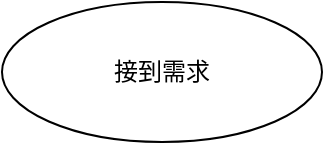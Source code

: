 <mxfile version="13.1.2" type="github" pages="4">
  <diagram id="fImMr4h9AHXbxO4TRYI7" name="需求类汇总">
    <mxGraphModel dx="946" dy="576" grid="1" gridSize="10" guides="1" tooltips="1" connect="1" arrows="1" fold="1" page="1" pageScale="1" pageWidth="827" pageHeight="1169" math="0" shadow="0">
      <root>
        <mxCell id="gIS-HhMIEIa3TDsLZ-hI-0" />
        <mxCell id="gIS-HhMIEIa3TDsLZ-hI-1" parent="gIS-HhMIEIa3TDsLZ-hI-0" />
        <mxCell id="6w2yPVnFLuxknEyF1GKq-0" value="接到需求" style="ellipse;whiteSpace=wrap;html=1;" vertex="1" parent="gIS-HhMIEIa3TDsLZ-hI-1">
          <mxGeometry x="160" y="40" width="160" height="70" as="geometry" />
        </mxCell>
      </root>
    </mxGraphModel>
  </diagram>
  <diagram id="lMOEVmP46kw-Q3MR-4EZ" name="任务指派类-1">
    <mxGraphModel dx="1113" dy="678" grid="1" gridSize="10" guides="1" tooltips="1" connect="1" arrows="1" fold="1" page="1" pageScale="1" pageWidth="827" pageHeight="1169" math="0" shadow="0">
      <root>
        <mxCell id="-ip9UiHMlv0S3Lb2J4Iv-0" />
        <mxCell id="-ip9UiHMlv0S3Lb2J4Iv-1" parent="-ip9UiHMlv0S3Lb2J4Iv-0" />
        <mxCell id="s7qtyyHcGY-HUeJVx3zO-15" style="edgeStyle=orthogonalEdgeStyle;rounded=0;orthogonalLoop=1;jettySize=auto;html=1;entryX=0.5;entryY=0;entryDx=0;entryDy=0;" parent="-ip9UiHMlv0S3Lb2J4Iv-1" source="s7qtyyHcGY-HUeJVx3zO-0" target="s7qtyyHcGY-HUeJVx3zO-2" edge="1">
          <mxGeometry relative="1" as="geometry" />
        </mxCell>
        <mxCell id="s7qtyyHcGY-HUeJVx3zO-0" value="接到指派任务" style="ellipse;whiteSpace=wrap;html=1;" parent="-ip9UiHMlv0S3Lb2J4Iv-1" vertex="1">
          <mxGeometry x="369" y="130" width="120" height="60" as="geometry" />
        </mxCell>
        <mxCell id="s7qtyyHcGY-HUeJVx3zO-16" style="edgeStyle=orthogonalEdgeStyle;rounded=0;orthogonalLoop=1;jettySize=auto;html=1;exitX=1;exitY=0.5;exitDx=0;exitDy=0;" parent="-ip9UiHMlv0S3Lb2J4Iv-1" source="s7qtyyHcGY-HUeJVx3zO-2" target="s7qtyyHcGY-HUeJVx3zO-5" edge="1">
          <mxGeometry relative="1" as="geometry" />
        </mxCell>
        <mxCell id="s7qtyyHcGY-HUeJVx3zO-18" value="Yes" style="edgeLabel;html=1;align=center;verticalAlign=middle;resizable=0;points=[];" parent="s7qtyyHcGY-HUeJVx3zO-16" vertex="1" connectable="0">
          <mxGeometry x="-0.328" y="-3" relative="1" as="geometry">
            <mxPoint as="offset" />
          </mxGeometry>
        </mxCell>
        <mxCell id="s7qtyyHcGY-HUeJVx3zO-17" style="edgeStyle=orthogonalEdgeStyle;rounded=0;orthogonalLoop=1;jettySize=auto;html=1;" parent="-ip9UiHMlv0S3Lb2J4Iv-1" source="s7qtyyHcGY-HUeJVx3zO-2" target="s7qtyyHcGY-HUeJVx3zO-7" edge="1">
          <mxGeometry relative="1" as="geometry" />
        </mxCell>
        <mxCell id="s7qtyyHcGY-HUeJVx3zO-19" value="No" style="edgeLabel;html=1;align=center;verticalAlign=middle;resizable=0;points=[];" parent="s7qtyyHcGY-HUeJVx3zO-17" vertex="1" connectable="0">
          <mxGeometry y="1" relative="1" as="geometry">
            <mxPoint as="offset" />
          </mxGeometry>
        </mxCell>
        <mxCell id="s7qtyyHcGY-HUeJVx3zO-2" value="是否紧急" style="rhombus;whiteSpace=wrap;html=1;" parent="-ip9UiHMlv0S3Lb2J4Iv-1" vertex="1">
          <mxGeometry x="369" y="220" width="120" height="70" as="geometry" />
        </mxCell>
        <mxCell id="s7qtyyHcGY-HUeJVx3zO-21" style="edgeStyle=orthogonalEdgeStyle;rounded=0;orthogonalLoop=1;jettySize=auto;html=1;entryX=0.5;entryY=0;entryDx=0;entryDy=0;" parent="-ip9UiHMlv0S3Lb2J4Iv-1" source="s7qtyyHcGY-HUeJVx3zO-5" target="s7qtyyHcGY-HUeJVx3zO-14" edge="1">
          <mxGeometry relative="1" as="geometry" />
        </mxCell>
        <mxCell id="s7qtyyHcGY-HUeJVx3zO-5" value="优先处理" style="rounded=1;whiteSpace=wrap;html=1;" parent="-ip9UiHMlv0S3Lb2J4Iv-1" vertex="1">
          <mxGeometry x="500" y="455" width="126" height="45" as="geometry" />
        </mxCell>
        <mxCell id="s7qtyyHcGY-HUeJVx3zO-20" value="Yes" style="edgeStyle=orthogonalEdgeStyle;rounded=0;orthogonalLoop=1;jettySize=auto;html=1;entryX=0.5;entryY=0;entryDx=0;entryDy=0;exitX=0;exitY=0.5;exitDx=0;exitDy=0;" parent="-ip9UiHMlv0S3Lb2J4Iv-1" source="s7qtyyHcGY-HUeJVx3zO-7" target="s7qtyyHcGY-HUeJVx3zO-8" edge="1">
          <mxGeometry relative="1" as="geometry" />
        </mxCell>
        <mxCell id="s7qtyyHcGY-HUeJVx3zO-24" style="edgeStyle=orthogonalEdgeStyle;rounded=0;orthogonalLoop=1;jettySize=auto;html=1;entryX=0.5;entryY=0;entryDx=0;entryDy=0;" parent="-ip9UiHMlv0S3Lb2J4Iv-1" source="s7qtyyHcGY-HUeJVx3zO-7" target="s7qtyyHcGY-HUeJVx3zO-5" edge="1">
          <mxGeometry relative="1" as="geometry" />
        </mxCell>
        <mxCell id="s7qtyyHcGY-HUeJVx3zO-25" value="No" style="edgeLabel;html=1;align=center;verticalAlign=middle;resizable=0;points=[];" parent="s7qtyyHcGY-HUeJVx3zO-24" vertex="1" connectable="0">
          <mxGeometry x="-0.736" y="-1" relative="1" as="geometry">
            <mxPoint as="offset" />
          </mxGeometry>
        </mxCell>
        <mxCell id="s7qtyyHcGY-HUeJVx3zO-7" value="&lt;span&gt;目前手中工作排期是否有比较紧急任务&lt;/span&gt;" style="rhombus;whiteSpace=wrap;html=1;" parent="-ip9UiHMlv0S3Lb2J4Iv-1" vertex="1">
          <mxGeometry x="369" y="330" width="120" height="80" as="geometry" />
        </mxCell>
        <mxCell id="s7qtyyHcGY-HUeJVx3zO-10" style="edgeStyle=orthogonalEdgeStyle;rounded=0;orthogonalLoop=1;jettySize=auto;html=1;entryX=0;entryY=0.333;entryDx=0;entryDy=0;entryPerimeter=0;" parent="-ip9UiHMlv0S3Lb2J4Iv-1" source="s7qtyyHcGY-HUeJVx3zO-8" target="s7qtyyHcGY-HUeJVx3zO-9" edge="1">
          <mxGeometry relative="1" as="geometry">
            <Array as="points">
              <mxPoint x="220" y="475" />
              <mxPoint x="220" y="30" />
            </Array>
          </mxGeometry>
        </mxCell>
        <mxCell id="s7qtyyHcGY-HUeJVx3zO-13" value="同步信息" style="edgeLabel;html=1;align=center;verticalAlign=middle;resizable=0;points=[];" parent="s7qtyyHcGY-HUeJVx3zO-10" vertex="1" connectable="0">
          <mxGeometry x="-0.266" y="2" relative="1" as="geometry">
            <mxPoint as="offset" />
          </mxGeometry>
        </mxCell>
        <mxCell id="s7qtyyHcGY-HUeJVx3zO-8" value="增加TODO记录&lt;br&gt;（预计解决日期）" style="rounded=1;whiteSpace=wrap;html=1;" parent="-ip9UiHMlv0S3Lb2J4Iv-1" vertex="1">
          <mxGeometry x="270" y="450" width="130" height="50" as="geometry" />
        </mxCell>
        <mxCell id="s7qtyyHcGY-HUeJVx3zO-11" style="edgeStyle=orthogonalEdgeStyle;rounded=0;orthogonalLoop=1;jettySize=auto;html=1;" parent="-ip9UiHMlv0S3Lb2J4Iv-1" source="s7qtyyHcGY-HUeJVx3zO-9" target="s7qtyyHcGY-HUeJVx3zO-0" edge="1">
          <mxGeometry relative="1" as="geometry" />
        </mxCell>
        <mxCell id="s7qtyyHcGY-HUeJVx3zO-12" value="指派任务" style="edgeLabel;html=1;align=center;verticalAlign=middle;resizable=0;points=[];" parent="s7qtyyHcGY-HUeJVx3zO-11" vertex="1" connectable="0">
          <mxGeometry x="0.267" y="-1" relative="1" as="geometry">
            <mxPoint as="offset" />
          </mxGeometry>
        </mxCell>
        <mxCell id="sLgY3D2FooqklQrYIwB6-0" value="Text" style="edgeLabel;html=1;align=center;verticalAlign=middle;resizable=0;points=[];" vertex="1" connectable="0" parent="s7qtyyHcGY-HUeJVx3zO-11">
          <mxGeometry x="-0.835" y="-4" relative="1" as="geometry">
            <mxPoint as="offset" />
          </mxGeometry>
        </mxCell>
        <mxCell id="s7qtyyHcGY-HUeJVx3zO-9" value="指派人" style="shape=umlActor;verticalLabelPosition=bottom;labelBackgroundColor=#ffffff;verticalAlign=top;html=1;outlineConnect=0;" parent="-ip9UiHMlv0S3Lb2J4Iv-1" vertex="1">
          <mxGeometry x="414" y="10" width="30" height="60" as="geometry" />
        </mxCell>
        <mxCell id="s7qtyyHcGY-HUeJVx3zO-22" style="edgeStyle=orthogonalEdgeStyle;rounded=0;orthogonalLoop=1;jettySize=auto;html=1;entryX=0.5;entryY=1;entryDx=0;entryDy=0;" parent="-ip9UiHMlv0S3Lb2J4Iv-1" source="s7qtyyHcGY-HUeJVx3zO-14" target="s7qtyyHcGY-HUeJVx3zO-8" edge="1">
          <mxGeometry relative="1" as="geometry" />
        </mxCell>
        <mxCell id="s7qtyyHcGY-HUeJVx3zO-23" value="No" style="edgeLabel;html=1;align=center;verticalAlign=middle;resizable=0;points=[];" parent="s7qtyyHcGY-HUeJVx3zO-22" vertex="1" connectable="0">
          <mxGeometry x="-0.521" y="3" relative="1" as="geometry">
            <mxPoint x="1" as="offset" />
          </mxGeometry>
        </mxCell>
        <mxCell id="s7qtyyHcGY-HUeJVx3zO-30" style="edgeStyle=orthogonalEdgeStyle;rounded=0;orthogonalLoop=1;jettySize=auto;html=1;entryX=0.5;entryY=0;entryDx=0;entryDy=0;" parent="-ip9UiHMlv0S3Lb2J4Iv-1" source="s7qtyyHcGY-HUeJVx3zO-14" target="s7qtyyHcGY-HUeJVx3zO-27" edge="1">
          <mxGeometry relative="1" as="geometry" />
        </mxCell>
        <mxCell id="s7qtyyHcGY-HUeJVx3zO-31" value="Yes" style="edgeLabel;html=1;align=center;verticalAlign=middle;resizable=0;points=[];" parent="s7qtyyHcGY-HUeJVx3zO-30" vertex="1" connectable="0">
          <mxGeometry x="-0.397" y="-1" relative="1" as="geometry">
            <mxPoint as="offset" />
          </mxGeometry>
        </mxCell>
        <mxCell id="s7qtyyHcGY-HUeJVx3zO-14" value="是否能快速处理" style="rhombus;whiteSpace=wrap;html=1;" parent="-ip9UiHMlv0S3Lb2J4Iv-1" vertex="1">
          <mxGeometry x="507.5" y="542" width="111" height="85" as="geometry" />
        </mxCell>
        <mxCell id="s7qtyyHcGY-HUeJVx3zO-28" style="edgeStyle=orthogonalEdgeStyle;rounded=0;orthogonalLoop=1;jettySize=auto;html=1;exitX=1;exitY=0.5;exitDx=0;exitDy=0;" parent="-ip9UiHMlv0S3Lb2J4Iv-1" source="s7qtyyHcGY-HUeJVx3zO-27" target="s7qtyyHcGY-HUeJVx3zO-9" edge="1">
          <mxGeometry relative="1" as="geometry">
            <mxPoint x="700" y="280" as="targetPoint" />
            <Array as="points">
              <mxPoint x="710" y="710" />
              <mxPoint x="710" y="40" />
            </Array>
          </mxGeometry>
        </mxCell>
        <mxCell id="s7qtyyHcGY-HUeJVx3zO-29" value="处理完成" style="edgeLabel;html=1;align=center;verticalAlign=middle;resizable=0;points=[];" parent="s7qtyyHcGY-HUeJVx3zO-28" vertex="1" connectable="0">
          <mxGeometry x="-0.277" y="1" relative="1" as="geometry">
            <mxPoint as="offset" />
          </mxGeometry>
        </mxCell>
        <mxCell id="s7qtyyHcGY-HUeJVx3zO-35" style="edgeStyle=orthogonalEdgeStyle;rounded=0;orthogonalLoop=1;jettySize=auto;html=1;" parent="-ip9UiHMlv0S3Lb2J4Iv-1" source="s7qtyyHcGY-HUeJVx3zO-27" target="s7qtyyHcGY-HUeJVx3zO-32" edge="1">
          <mxGeometry relative="1" as="geometry" />
        </mxCell>
        <mxCell id="s7qtyyHcGY-HUeJVx3zO-27" value="处理任务" style="rounded=1;whiteSpace=wrap;html=1;" parent="-ip9UiHMlv0S3Lb2J4Iv-1" vertex="1">
          <mxGeometry x="493" y="690" width="140" height="40" as="geometry" />
        </mxCell>
        <mxCell id="s7qtyyHcGY-HUeJVx3zO-36" style="edgeStyle=orthogonalEdgeStyle;rounded=0;orthogonalLoop=1;jettySize=auto;html=1;" parent="-ip9UiHMlv0S3Lb2J4Iv-1" source="s7qtyyHcGY-HUeJVx3zO-32" edge="1">
          <mxGeometry relative="1" as="geometry">
            <mxPoint x="410" y="29" as="targetPoint" />
            <Array as="points">
              <mxPoint x="150" y="820" />
              <mxPoint x="150" y="29" />
            </Array>
          </mxGeometry>
        </mxCell>
        <mxCell id="s7qtyyHcGY-HUeJVx3zO-37" value="同步困难/寻求支持" style="edgeLabel;html=1;align=center;verticalAlign=middle;resizable=0;points=[];" parent="s7qtyyHcGY-HUeJVx3zO-36" vertex="1" connectable="0">
          <mxGeometry x="-0.7" y="3" relative="1" as="geometry">
            <mxPoint x="1" as="offset" />
          </mxGeometry>
        </mxCell>
        <mxCell id="s7qtyyHcGY-HUeJVx3zO-32" value="&lt;span&gt;处理任务过程中遇到困难（阻塞）&lt;/span&gt;" style="rounded=1;whiteSpace=wrap;html=1;" parent="-ip9UiHMlv0S3Lb2J4Iv-1" vertex="1">
          <mxGeometry x="494.5" y="790" width="137" height="60" as="geometry" />
        </mxCell>
      </root>
    </mxGraphModel>
  </diagram>
  <diagram id="IR5nnEEt4pup9db6mSAV" name="问题类-2">
    <mxGraphModel dx="946" dy="576" grid="1" gridSize="10" guides="1" tooltips="1" connect="1" arrows="1" fold="1" page="1" pageScale="1" pageWidth="827" pageHeight="1169" math="0" shadow="0">
      <root>
        <mxCell id="GfNe0graUKKFYDKORFNM-0" />
        <mxCell id="GfNe0graUKKFYDKORFNM-1" parent="GfNe0graUKKFYDKORFNM-0" />
        <mxCell id="CRYzMqo8gdw2ofm6f6mH-24" style="edgeStyle=orthogonalEdgeStyle;rounded=0;orthogonalLoop=1;jettySize=auto;html=1;" parent="GfNe0graUKKFYDKORFNM-1" source="CRYzMqo8gdw2ofm6f6mH-0" target="CRYzMqo8gdw2ofm6f6mH-1" edge="1">
          <mxGeometry relative="1" as="geometry" />
        </mxCell>
        <mxCell id="CRYzMqo8gdw2ofm6f6mH-0" value="组内/预警发现问题" style="rounded=1;whiteSpace=wrap;html=1;" parent="GfNe0graUKKFYDKORFNM-1" vertex="1">
          <mxGeometry x="130" y="40" width="120" height="40" as="geometry" />
        </mxCell>
        <mxCell id="CRYzMqo8gdw2ofm6f6mH-5" style="edgeStyle=orthogonalEdgeStyle;rounded=0;orthogonalLoop=1;jettySize=auto;html=1;" parent="GfNe0graUKKFYDKORFNM-1" source="CRYzMqo8gdw2ofm6f6mH-1" target="CRYzMqo8gdw2ofm6f6mH-2" edge="1">
          <mxGeometry relative="1" as="geometry" />
        </mxCell>
        <mxCell id="CRYzMqo8gdw2ofm6f6mH-19" value="是" style="edgeLabel;html=1;align=center;verticalAlign=middle;resizable=0;points=[];" parent="CRYzMqo8gdw2ofm6f6mH-5" vertex="1" connectable="0">
          <mxGeometry x="-0.1" relative="1" as="geometry">
            <mxPoint as="offset" />
          </mxGeometry>
        </mxCell>
        <mxCell id="CRYzMqo8gdw2ofm6f6mH-18" style="edgeStyle=orthogonalEdgeStyle;rounded=0;orthogonalLoop=1;jettySize=auto;html=1;entryX=0;entryY=0.5;entryDx=0;entryDy=0;" parent="GfNe0graUKKFYDKORFNM-1" source="CRYzMqo8gdw2ofm6f6mH-1" target="CRYzMqo8gdw2ofm6f6mH-10" edge="1">
          <mxGeometry relative="1" as="geometry">
            <mxPoint x="120" y="410" as="targetPoint" />
            <Array as="points">
              <mxPoint x="70" y="160" />
              <mxPoint x="70" y="410" />
            </Array>
          </mxGeometry>
        </mxCell>
        <mxCell id="CRYzMqo8gdw2ofm6f6mH-1" value="是否为生产问题" style="rhombus;whiteSpace=wrap;html=1;" parent="GfNe0graUKKFYDKORFNM-1" vertex="1">
          <mxGeometry x="130" y="120" width="120" height="80" as="geometry" />
        </mxCell>
        <mxCell id="CRYzMqo8gdw2ofm6f6mH-12" style="edgeStyle=orthogonalEdgeStyle;rounded=0;orthogonalLoop=1;jettySize=auto;html=1;exitX=1;exitY=0.5;exitDx=0;exitDy=0;entryX=0;entryY=0.5;entryDx=0;entryDy=0;" parent="GfNe0graUKKFYDKORFNM-1" source="CRYzMqo8gdw2ofm6f6mH-2" target="CRYzMqo8gdw2ofm6f6mH-11" edge="1">
          <mxGeometry relative="1" as="geometry" />
        </mxCell>
        <mxCell id="CRYzMqo8gdw2ofm6f6mH-13" value="严重" style="edgeLabel;html=1;align=center;verticalAlign=middle;resizable=0;points=[];" parent="CRYzMqo8gdw2ofm6f6mH-12" vertex="1" connectable="0">
          <mxGeometry x="-0.371" y="-2" relative="1" as="geometry">
            <mxPoint as="offset" />
          </mxGeometry>
        </mxCell>
        <mxCell id="CRYzMqo8gdw2ofm6f6mH-14" style="edgeStyle=orthogonalEdgeStyle;rounded=0;orthogonalLoop=1;jettySize=auto;html=1;" parent="GfNe0graUKKFYDKORFNM-1" source="CRYzMqo8gdw2ofm6f6mH-2" target="CRYzMqo8gdw2ofm6f6mH-10" edge="1">
          <mxGeometry relative="1" as="geometry" />
        </mxCell>
        <mxCell id="CRYzMqo8gdw2ofm6f6mH-16" value="不严重" style="edgeLabel;html=1;align=center;verticalAlign=middle;resizable=0;points=[];" parent="CRYzMqo8gdw2ofm6f6mH-14" vertex="1" connectable="0">
          <mxGeometry x="-0.133" y="1" relative="1" as="geometry">
            <mxPoint as="offset" />
          </mxGeometry>
        </mxCell>
        <mxCell id="CRYzMqo8gdw2ofm6f6mH-2" value="判断问题严重级别" style="rhombus;whiteSpace=wrap;html=1;" parent="GfNe0graUKKFYDKORFNM-1" vertex="1">
          <mxGeometry x="130" y="240" width="120" height="80" as="geometry" />
        </mxCell>
        <mxCell id="CRYzMqo8gdw2ofm6f6mH-37" style="edgeStyle=orthogonalEdgeStyle;rounded=0;orthogonalLoop=1;jettySize=auto;html=1;" parent="GfNe0graUKKFYDKORFNM-1" source="CRYzMqo8gdw2ofm6f6mH-10" target="CRYzMqo8gdw2ofm6f6mH-22" edge="1">
          <mxGeometry relative="1" as="geometry" />
        </mxCell>
        <mxCell id="CRYzMqo8gdw2ofm6f6mH-10" value="定位问题并组内钉钉群同步" style="rounded=1;whiteSpace=wrap;html=1;" parent="GfNe0graUKKFYDKORFNM-1" vertex="1">
          <mxGeometry x="130" y="380" width="120" height="60" as="geometry" />
        </mxCell>
        <mxCell id="CRYzMqo8gdw2ofm6f6mH-15" style="edgeStyle=orthogonalEdgeStyle;rounded=0;orthogonalLoop=1;jettySize=auto;html=1;entryX=1;entryY=0.5;entryDx=0;entryDy=0;" parent="GfNe0graUKKFYDKORFNM-1" source="CRYzMqo8gdw2ofm6f6mH-11" target="CRYzMqo8gdw2ofm6f6mH-10" edge="1">
          <mxGeometry relative="1" as="geometry">
            <Array as="points">
              <mxPoint x="380" y="410" />
            </Array>
          </mxGeometry>
        </mxCell>
        <mxCell id="CRYzMqo8gdw2ofm6f6mH-11" value="向上反馈问题并说明问题及影响范围" style="rounded=1;whiteSpace=wrap;html=1;" parent="GfNe0graUKKFYDKORFNM-1" vertex="1">
          <mxGeometry x="320" y="255" width="130" height="50" as="geometry" />
        </mxCell>
        <mxCell id="CRYzMqo8gdw2ofm6f6mH-25" style="edgeStyle=orthogonalEdgeStyle;rounded=0;orthogonalLoop=1;jettySize=auto;html=1;entryX=0;entryY=0.5;entryDx=0;entryDy=0;" parent="GfNe0graUKKFYDKORFNM-1" source="CRYzMqo8gdw2ofm6f6mH-22" target="CRYzMqo8gdw2ofm6f6mH-23" edge="1">
          <mxGeometry relative="1" as="geometry" />
        </mxCell>
        <mxCell id="CRYzMqo8gdw2ofm6f6mH-26" value="否" style="edgeLabel;html=1;align=center;verticalAlign=middle;resizable=0;points=[];" parent="CRYzMqo8gdw2ofm6f6mH-25" vertex="1" connectable="0">
          <mxGeometry x="-0.191" y="1" relative="1" as="geometry">
            <mxPoint as="offset" />
          </mxGeometry>
        </mxCell>
        <mxCell id="CRYzMqo8gdw2ofm6f6mH-28" style="edgeStyle=orthogonalEdgeStyle;rounded=0;orthogonalLoop=1;jettySize=auto;html=1;" parent="GfNe0graUKKFYDKORFNM-1" source="CRYzMqo8gdw2ofm6f6mH-22" target="CRYzMqo8gdw2ofm6f6mH-27" edge="1">
          <mxGeometry relative="1" as="geometry" />
        </mxCell>
        <mxCell id="CRYzMqo8gdw2ofm6f6mH-29" value="是" style="edgeLabel;html=1;align=center;verticalAlign=middle;resizable=0;points=[];" parent="CRYzMqo8gdw2ofm6f6mH-28" vertex="1" connectable="0">
          <mxGeometry x="-0.4" y="-3" relative="1" as="geometry">
            <mxPoint as="offset" />
          </mxGeometry>
        </mxCell>
        <mxCell id="CRYzMqo8gdw2ofm6f6mH-22" value="是否能够快速定位到具体问题" style="rhombus;whiteSpace=wrap;html=1;" parent="GfNe0graUKKFYDKORFNM-1" vertex="1">
          <mxGeometry x="125" y="490" width="130" height="80" as="geometry" />
        </mxCell>
        <mxCell id="CRYzMqo8gdw2ofm6f6mH-23" value="增加TODO记录&lt;br&gt;（并组内同步）" style="rounded=1;whiteSpace=wrap;html=1;" parent="GfNe0graUKKFYDKORFNM-1" vertex="1">
          <mxGeometry x="440" y="500" width="160" height="60" as="geometry" />
        </mxCell>
        <mxCell id="CRYzMqo8gdw2ofm6f6mH-35" style="edgeStyle=orthogonalEdgeStyle;rounded=0;orthogonalLoop=1;jettySize=auto;html=1;exitX=1;exitY=0.5;exitDx=0;exitDy=0;entryX=0;entryY=0.5;entryDx=0;entryDy=0;" parent="GfNe0graUKKFYDKORFNM-1" source="CRYzMqo8gdw2ofm6f6mH-27" target="CRYzMqo8gdw2ofm6f6mH-34" edge="1">
          <mxGeometry relative="1" as="geometry" />
        </mxCell>
        <mxCell id="CRYzMqo8gdw2ofm6f6mH-36" value="否" style="edgeLabel;html=1;align=center;verticalAlign=middle;resizable=0;points=[];" parent="CRYzMqo8gdw2ofm6f6mH-35" vertex="1" connectable="0">
          <mxGeometry x="-0.123" y="-1" relative="1" as="geometry">
            <mxPoint as="offset" />
          </mxGeometry>
        </mxCell>
        <mxCell id="CRYzMqo8gdw2ofm6f6mH-39" style="edgeStyle=orthogonalEdgeStyle;rounded=0;orthogonalLoop=1;jettySize=auto;html=1;" parent="GfNe0graUKKFYDKORFNM-1" source="CRYzMqo8gdw2ofm6f6mH-27" target="CRYzMqo8gdw2ofm6f6mH-38" edge="1">
          <mxGeometry relative="1" as="geometry" />
        </mxCell>
        <mxCell id="CRYzMqo8gdw2ofm6f6mH-27" value="能否快速解决" style="rhombus;whiteSpace=wrap;html=1;" parent="GfNe0graUKKFYDKORFNM-1" vertex="1">
          <mxGeometry x="110" y="620" width="160" height="90" as="geometry" />
        </mxCell>
        <mxCell id="CRYzMqo8gdw2ofm6f6mH-34" value="增加TODO记录，预估解决日期&lt;br&gt;（并组内同步）" style="rounded=1;whiteSpace=wrap;html=1;" parent="GfNe0graUKKFYDKORFNM-1" vertex="1">
          <mxGeometry x="420" y="632.5" width="200" height="65" as="geometry" />
        </mxCell>
        <mxCell id="CRYzMqo8gdw2ofm6f6mH-38" value="问题解决（组内同步）" style="rounded=1;whiteSpace=wrap;html=1;" parent="GfNe0graUKKFYDKORFNM-1" vertex="1">
          <mxGeometry x="110" y="760" width="160" height="60" as="geometry" />
        </mxCell>
        <mxCell id="CRYzMqo8gdw2ofm6f6mH-52" style="edgeStyle=orthogonalEdgeStyle;rounded=0;orthogonalLoop=1;jettySize=auto;html=1;" parent="GfNe0graUKKFYDKORFNM-1" source="CRYzMqo8gdw2ofm6f6mH-40" target="CRYzMqo8gdw2ofm6f6mH-42" edge="1">
          <mxGeometry relative="1" as="geometry" />
        </mxCell>
        <mxCell id="CRYzMqo8gdw2ofm6f6mH-40" value="外部对接问题" style="rounded=1;whiteSpace=wrap;html=1;" parent="GfNe0graUKKFYDKORFNM-1" vertex="1">
          <mxGeometry x="980" y="10" width="120" height="40" as="geometry" />
        </mxCell>
        <mxCell id="CRYzMqo8gdw2ofm6f6mH-59" style="edgeStyle=orthogonalEdgeStyle;rounded=0;orthogonalLoop=1;jettySize=auto;html=1;" parent="GfNe0graUKKFYDKORFNM-1" source="CRYzMqo8gdw2ofm6f6mH-42" target="CRYzMqo8gdw2ofm6f6mH-56" edge="1">
          <mxGeometry relative="1" as="geometry" />
        </mxCell>
        <mxCell id="CRYzMqo8gdw2ofm6f6mH-61" value="No" style="edgeLabel;html=1;align=center;verticalAlign=middle;resizable=0;points=[];" parent="CRYzMqo8gdw2ofm6f6mH-59" vertex="1" connectable="0">
          <mxGeometry x="-0.25" y="2" relative="1" as="geometry">
            <mxPoint as="offset" />
          </mxGeometry>
        </mxCell>
        <mxCell id="CRYzMqo8gdw2ofm6f6mH-62" style="edgeStyle=orthogonalEdgeStyle;rounded=0;orthogonalLoop=1;jettySize=auto;html=1;exitX=1;exitY=0.5;exitDx=0;exitDy=0;" parent="GfNe0graUKKFYDKORFNM-1" source="CRYzMqo8gdw2ofm6f6mH-42" target="CRYzMqo8gdw2ofm6f6mH-44" edge="1">
          <mxGeometry relative="1" as="geometry">
            <Array as="points">
              <mxPoint x="1140" y="130" />
              <mxPoint x="1140" y="320" />
            </Array>
          </mxGeometry>
        </mxCell>
        <mxCell id="CRYzMqo8gdw2ofm6f6mH-63" value="Yes" style="edgeLabel;html=1;align=center;verticalAlign=middle;resizable=0;points=[];" parent="CRYzMqo8gdw2ofm6f6mH-62" vertex="1" connectable="0">
          <mxGeometry x="-0.51" y="-1" relative="1" as="geometry">
            <mxPoint as="offset" />
          </mxGeometry>
        </mxCell>
        <mxCell id="CRYzMqo8gdw2ofm6f6mH-42" value="是否能够准确回答" style="rhombus;whiteSpace=wrap;html=1;" parent="GfNe0graUKKFYDKORFNM-1" vertex="1">
          <mxGeometry x="960" y="90" width="160" height="80" as="geometry" />
        </mxCell>
        <mxCell id="CRYzMqo8gdw2ofm6f6mH-49" style="edgeStyle=orthogonalEdgeStyle;rounded=0;orthogonalLoop=1;jettySize=auto;html=1;entryX=0.5;entryY=0;entryDx=0;entryDy=0;" parent="GfNe0graUKKFYDKORFNM-1" source="CRYzMqo8gdw2ofm6f6mH-44" target="CRYzMqo8gdw2ofm6f6mH-47" edge="1">
          <mxGeometry relative="1" as="geometry" />
        </mxCell>
        <mxCell id="CRYzMqo8gdw2ofm6f6mH-50" value="Yes" style="edgeLabel;html=1;align=center;verticalAlign=middle;resizable=0;points=[];" parent="CRYzMqo8gdw2ofm6f6mH-49" vertex="1" connectable="0">
          <mxGeometry x="-0.3" y="-2" relative="1" as="geometry">
            <mxPoint as="offset" />
          </mxGeometry>
        </mxCell>
        <mxCell id="CRYzMqo8gdw2ofm6f6mH-54" style="edgeStyle=orthogonalEdgeStyle;rounded=0;orthogonalLoop=1;jettySize=auto;html=1;exitX=1;exitY=0.5;exitDx=0;exitDy=0;entryX=0;entryY=0.5;entryDx=0;entryDy=0;" parent="GfNe0graUKKFYDKORFNM-1" source="CRYzMqo8gdw2ofm6f6mH-44" target="CRYzMqo8gdw2ofm6f6mH-53" edge="1">
          <mxGeometry relative="1" as="geometry" />
        </mxCell>
        <mxCell id="CRYzMqo8gdw2ofm6f6mH-55" value="No" style="edgeLabel;html=1;align=center;verticalAlign=middle;resizable=0;points=[];" parent="CRYzMqo8gdw2ofm6f6mH-54" vertex="1" connectable="0">
          <mxGeometry x="-0.2" y="-1" relative="1" as="geometry">
            <mxPoint as="offset" />
          </mxGeometry>
        </mxCell>
        <mxCell id="CRYzMqo8gdw2ofm6f6mH-44" value="是否有对应文档" style="rhombus;whiteSpace=wrap;html=1;" parent="GfNe0graUKKFYDKORFNM-1" vertex="1">
          <mxGeometry x="970" y="320" width="140" height="90" as="geometry" />
        </mxCell>
        <mxCell id="CRYzMqo8gdw2ofm6f6mH-47" value="同步对应的文档连接&lt;br&gt;及对应知识点截图" style="rounded=1;whiteSpace=wrap;html=1;" parent="GfNe0graUKKFYDKORFNM-1" vertex="1">
          <mxGeometry x="970" y="455" width="140" height="60" as="geometry" />
        </mxCell>
        <mxCell id="CRYzMqo8gdw2ofm6f6mH-53" value="给出确定的答复" style="rounded=1;whiteSpace=wrap;html=1;" parent="GfNe0graUKKFYDKORFNM-1" vertex="1">
          <mxGeometry x="1160" y="340" width="120" height="60" as="geometry" />
        </mxCell>
        <mxCell id="CRYzMqo8gdw2ofm6f6mH-60" style="edgeStyle=orthogonalEdgeStyle;rounded=0;orthogonalLoop=1;jettySize=auto;html=1;" parent="GfNe0graUKKFYDKORFNM-1" source="CRYzMqo8gdw2ofm6f6mH-56" target="CRYzMqo8gdw2ofm6f6mH-44" edge="1">
          <mxGeometry relative="1" as="geometry" />
        </mxCell>
        <mxCell id="CRYzMqo8gdw2ofm6f6mH-56" value="通过查找文档/咨询产品/组内技术咨询得到确定的答案" style="rounded=1;whiteSpace=wrap;html=1;" parent="GfNe0graUKKFYDKORFNM-1" vertex="1">
          <mxGeometry x="965" y="210" width="150" height="60" as="geometry" />
        </mxCell>
        <mxCell id="CRYzMqo8gdw2ofm6f6mH-64" value="对外沟通要注意几点：&lt;br&gt;1，&lt;span style=&quot;font-family: &amp;#34;pingfang sc&amp;#34;&quot;&gt;处理问题要自己先弄清楚，尽量不要说自己不清楚&lt;br&gt;2，对于有疑问的地方，不要给出主观的答案&lt;br&gt;&lt;/span&gt;" style="shape=callout;whiteSpace=wrap;html=1;perimeter=calloutPerimeter;" parent="GfNe0graUKKFYDKORFNM-1" vertex="1">
          <mxGeometry x="1250" y="40" width="310" height="130" as="geometry" />
        </mxCell>
      </root>
    </mxGraphModel>
  </diagram>
  <diagram id="C5RBs43oDa-KdzZeNtuy" name="需求类-3">
    <mxGraphModel dx="1113" dy="678" grid="1" gridSize="10" guides="1" tooltips="1" connect="1" arrows="1" fold="1" page="1" pageScale="1" pageWidth="827" pageHeight="1169" math="0" shadow="0">
      <root>
        <mxCell id="WIyWlLk6GJQsqaUBKTNV-0" />
        <mxCell id="WIyWlLk6GJQsqaUBKTNV-1" parent="WIyWlLk6GJQsqaUBKTNV-0" />
        <mxCell id="WIyWlLk6GJQsqaUBKTNV-4" value="Yes" style="rounded=0;html=1;jettySize=auto;orthogonalLoop=1;fontSize=11;endArrow=block;endFill=0;endSize=8;strokeWidth=1;shadow=0;labelBackgroundColor=none;edgeStyle=orthogonalEdgeStyle;" parent="WIyWlLk6GJQsqaUBKTNV-1" source="yaHILEcvflSN7Z8Lj7LH-5" edge="1">
          <mxGeometry x="0.76" y="-14" relative="1" as="geometry">
            <mxPoint x="14" y="-14" as="offset" />
            <mxPoint x="220" y="400" as="targetPoint" />
            <Array as="points">
              <mxPoint x="220" y="394" />
            </Array>
          </mxGeometry>
        </mxCell>
        <mxCell id="WIyWlLk6GJQsqaUBKTNV-5" value="No" style="edgeStyle=orthogonalEdgeStyle;rounded=0;html=1;jettySize=auto;orthogonalLoop=1;fontSize=11;endArrow=block;endFill=0;endSize=8;strokeWidth=1;shadow=0;labelBackgroundColor=none;entryX=1;entryY=0.5;entryDx=0;entryDy=0;" parent="WIyWlLk6GJQsqaUBKTNV-1" source="WIyWlLk6GJQsqaUBKTNV-6" target="yaHILEcvflSN7Z8Lj7LH-1" edge="1">
          <mxGeometry x="-0.833" relative="1" as="geometry">
            <mxPoint as="offset" />
            <mxPoint x="320" y="310" as="targetPoint" />
            <Array as="points">
              <mxPoint x="570" y="230" />
              <mxPoint x="570" y="1570" />
            </Array>
          </mxGeometry>
        </mxCell>
        <mxCell id="WIyWlLk6GJQsqaUBKTNV-6" value="需求评审" style="rhombus;whiteSpace=wrap;html=1;shadow=0;fontFamily=Helvetica;fontSize=12;align=center;strokeWidth=1;spacing=6;spacingTop=-4;" parent="WIyWlLk6GJQsqaUBKTNV-1" vertex="1">
          <mxGeometry x="170" y="190" width="100" height="80" as="geometry" />
        </mxCell>
        <mxCell id="yaHILEcvflSN7Z8Lj7LH-0" value="接到需求" style="ellipse;whiteSpace=wrap;html=1;" parent="WIyWlLk6GJQsqaUBKTNV-1" vertex="1">
          <mxGeometry x="160" width="120" height="60" as="geometry" />
        </mxCell>
        <mxCell id="yaHILEcvflSN7Z8Lj7LH-1" value="结束" style="ellipse;whiteSpace=wrap;html=1;" parent="WIyWlLk6GJQsqaUBKTNV-1" vertex="1">
          <mxGeometry x="157.5" y="1530" width="120" height="80" as="geometry" />
        </mxCell>
        <mxCell id="yaHILEcvflSN7Z8Lj7LH-2" value="认真阅读需求&lt;br&gt;（做到心中有数）" style="rounded=1;whiteSpace=wrap;html=1;arcSize=19;" parent="WIyWlLk6GJQsqaUBKTNV-1" vertex="1">
          <mxGeometry x="157.5" y="100" width="122.5" height="50" as="geometry" />
        </mxCell>
        <mxCell id="yaHILEcvflSN7Z8Lj7LH-3" value="技术方案评审" style="rhombus;whiteSpace=wrap;html=1;shadow=0;fontFamily=Helvetica;fontSize=12;align=center;strokeWidth=1;spacing=6;spacingTop=-4;" parent="WIyWlLk6GJQsqaUBKTNV-1" vertex="1">
          <mxGeometry x="170" y="400" width="100" height="60" as="geometry" />
        </mxCell>
        <mxCell id="yaHILEcvflSN7Z8Lj7LH-5" value="制定技术方案" style="rounded=1;whiteSpace=wrap;html=1;" parent="WIyWlLk6GJQsqaUBKTNV-1" vertex="1">
          <mxGeometry x="160" y="310" width="120" height="40" as="geometry" />
        </mxCell>
        <mxCell id="yaHILEcvflSN7Z8Lj7LH-6" value="Yes" style="rounded=0;html=1;jettySize=auto;orthogonalLoop=1;fontSize=11;endArrow=block;endFill=0;endSize=8;strokeWidth=1;shadow=0;labelBackgroundColor=none;edgeStyle=orthogonalEdgeStyle;" parent="WIyWlLk6GJQsqaUBKTNV-1" source="WIyWlLk6GJQsqaUBKTNV-6" target="yaHILEcvflSN7Z8Lj7LH-5" edge="1">
          <mxGeometry x="-0.2" relative="1" as="geometry">
            <mxPoint as="offset" />
            <mxPoint x="220" y="260" as="sourcePoint" />
            <mxPoint x="220" y="400" as="targetPoint" />
            <Array as="points" />
          </mxGeometry>
        </mxCell>
        <mxCell id="yaHILEcvflSN7Z8Lj7LH-8" value="No" style="rounded=0;html=1;jettySize=auto;orthogonalLoop=1;fontSize=11;endArrow=block;endFill=0;endSize=8;strokeWidth=1;shadow=0;labelBackgroundColor=none;edgeStyle=orthogonalEdgeStyle;entryX=1;entryY=0.5;entryDx=0;entryDy=0;exitX=1;exitY=0.5;exitDx=0;exitDy=0;" parent="WIyWlLk6GJQsqaUBKTNV-1" source="yaHILEcvflSN7Z8Lj7LH-3" target="yaHILEcvflSN7Z8Lj7LH-1" edge="1">
          <mxGeometry x="-0.817" relative="1" as="geometry">
            <mxPoint as="offset" />
            <mxPoint x="230" y="360" as="sourcePoint" />
            <mxPoint x="230" y="410" as="targetPoint" />
            <Array as="points">
              <mxPoint x="540" y="430" />
              <mxPoint x="540" y="1570" />
            </Array>
          </mxGeometry>
        </mxCell>
        <mxCell id="0x8TttNXPmQkc74vw-VQ-2" value="确定排期" style="rounded=1;whiteSpace=wrap;html=1;" parent="WIyWlLk6GJQsqaUBKTNV-1" vertex="1">
          <mxGeometry x="160" y="500" width="120" height="40" as="geometry" />
        </mxCell>
        <mxCell id="0x8TttNXPmQkc74vw-VQ-3" value="工程or迭代" style="rhombus;whiteSpace=wrap;html=1;" parent="WIyWlLk6GJQsqaUBKTNV-1" vertex="1">
          <mxGeometry x="170" y="585" width="100" height="80" as="geometry" />
        </mxCell>
        <mxCell id="0x8TttNXPmQkc74vw-VQ-4" value="概要设计+详细设计" style="rounded=1;whiteSpace=wrap;html=1;" parent="WIyWlLk6GJQsqaUBKTNV-1" vertex="1">
          <mxGeometry x="60" y="700" width="110" height="40" as="geometry" />
        </mxCell>
        <mxCell id="0x8TttNXPmQkc74vw-VQ-5" value="迭代设计" style="rounded=1;whiteSpace=wrap;html=1;" parent="WIyWlLk6GJQsqaUBKTNV-1" vertex="1">
          <mxGeometry x="290" y="700" width="120" height="40" as="geometry" />
        </mxCell>
        <mxCell id="0x8TttNXPmQkc74vw-VQ-6" value="组内设计评审" style="rounded=1;whiteSpace=wrap;html=1;" parent="WIyWlLk6GJQsqaUBKTNV-1" vertex="1">
          <mxGeometry x="170" y="800" width="110" height="40" as="geometry" />
        </mxCell>
        <mxCell id="0x8TttNXPmQkc74vw-VQ-7" value="基于master分支&lt;br&gt;拉新开发分支代码开发" style="rounded=1;whiteSpace=wrap;html=1;" parent="WIyWlLk6GJQsqaUBKTNV-1" vertex="1">
          <mxGeometry x="165" y="880" width="120" height="50" as="geometry" />
        </mxCell>
        <mxCell id="0x8TttNXPmQkc74vw-VQ-8" value="单元测试" style="rounded=1;whiteSpace=wrap;html=1;" parent="WIyWlLk6GJQsqaUBKTNV-1" vertex="1">
          <mxGeometry x="157.5" y="970" width="125" height="40" as="geometry" />
        </mxCell>
        <mxCell id="0x8TttNXPmQkc74vw-VQ-9" value="本地自测" style="rounded=1;whiteSpace=wrap;html=1;" parent="WIyWlLk6GJQsqaUBKTNV-1" vertex="1">
          <mxGeometry x="162.5" y="1050" width="120" height="40" as="geometry" />
        </mxCell>
        <mxCell id="0x8TttNXPmQkc74vw-VQ-10" value="提交MR请求（新开发-&amp;gt;sep）&lt;br&gt;同时组内review代码" style="rounded=1;whiteSpace=wrap;html=1;" parent="WIyWlLk6GJQsqaUBKTNV-1" vertex="1">
          <mxGeometry x="137.5" y="1130" width="165" height="50" as="geometry" />
        </mxCell>
        <mxCell id="0x8TttNXPmQkc74vw-VQ-11" value="SEP测试" style="rounded=1;whiteSpace=wrap;html=1;" parent="WIyWlLk6GJQsqaUBKTNV-1" vertex="1">
          <mxGeometry x="157.5" y="1210" width="125" height="40" as="geometry" />
        </mxCell>
        <mxCell id="0x8TttNXPmQkc74vw-VQ-13" value="Yes" style="rounded=0;html=1;jettySize=auto;orthogonalLoop=1;fontSize=11;endArrow=block;endFill=0;endSize=8;strokeWidth=1;shadow=0;labelBackgroundColor=none;edgeStyle=orthogonalEdgeStyle;exitX=0.5;exitY=1;exitDx=0;exitDy=0;entryX=0.5;entryY=0;entryDx=0;entryDy=0;" parent="WIyWlLk6GJQsqaUBKTNV-1" source="yaHILEcvflSN7Z8Lj7LH-3" target="0x8TttNXPmQkc74vw-VQ-2" edge="1">
          <mxGeometry x="0.76" y="-14" relative="1" as="geometry">
            <mxPoint x="14" y="-14" as="offset" />
            <mxPoint x="390" y="560" as="sourcePoint" />
            <mxPoint x="390" y="630" as="targetPoint" />
            <Array as="points">
              <mxPoint x="220" y="470" />
              <mxPoint x="220" y="470" />
            </Array>
          </mxGeometry>
        </mxCell>
        <mxCell id="0x8TttNXPmQkc74vw-VQ-16" value="" style="rounded=0;html=1;jettySize=auto;orthogonalLoop=1;fontSize=11;endArrow=block;endFill=0;endSize=8;strokeWidth=1;shadow=0;labelBackgroundColor=none;edgeStyle=orthogonalEdgeStyle;entryX=0;entryY=0.5;entryDx=0;entryDy=0;" parent="WIyWlLk6GJQsqaUBKTNV-1" target="0x8TttNXPmQkc74vw-VQ-6" edge="1">
          <mxGeometry x="0.76" y="-14" relative="1" as="geometry">
            <mxPoint x="14" y="-14" as="offset" />
            <mxPoint x="114.5" y="740" as="sourcePoint" />
            <mxPoint x="114.5" y="810" as="targetPoint" />
            <Array as="points">
              <mxPoint x="115" y="820" />
            </Array>
          </mxGeometry>
        </mxCell>
        <mxCell id="0x8TttNXPmQkc74vw-VQ-17" value="迭代" style="rounded=0;html=1;jettySize=auto;orthogonalLoop=1;fontSize=11;endArrow=block;endFill=0;endSize=8;strokeWidth=1;shadow=0;labelBackgroundColor=none;edgeStyle=orthogonalEdgeStyle;entryX=0.5;entryY=0;entryDx=0;entryDy=0;exitX=1;exitY=0.5;exitDx=0;exitDy=0;" parent="WIyWlLk6GJQsqaUBKTNV-1" source="0x8TttNXPmQkc74vw-VQ-3" target="0x8TttNXPmQkc74vw-VQ-5" edge="1">
          <mxGeometry x="0.76" y="-14" relative="1" as="geometry">
            <mxPoint x="14" y="-14" as="offset" />
            <mxPoint x="270" y="660" as="sourcePoint" />
            <mxPoint x="270" y="730" as="targetPoint" />
            <Array as="points">
              <mxPoint x="350" y="625" />
            </Array>
          </mxGeometry>
        </mxCell>
        <mxCell id="0x8TttNXPmQkc74vw-VQ-18" value="工程" style="rounded=0;html=1;jettySize=auto;orthogonalLoop=1;fontSize=11;endArrow=block;endFill=0;endSize=8;strokeWidth=1;shadow=0;labelBackgroundColor=none;edgeStyle=orthogonalEdgeStyle;entryX=0.5;entryY=0;entryDx=0;entryDy=0;" parent="WIyWlLk6GJQsqaUBKTNV-1" target="0x8TttNXPmQkc74vw-VQ-4" edge="1">
          <mxGeometry x="0.76" y="-14" relative="1" as="geometry">
            <mxPoint x="14" y="-14" as="offset" />
            <mxPoint x="169" y="620" as="sourcePoint" />
            <mxPoint x="169" y="740" as="targetPoint" />
            <Array as="points">
              <mxPoint x="169" y="630" />
              <mxPoint x="115" y="630" />
            </Array>
          </mxGeometry>
        </mxCell>
        <mxCell id="0x8TttNXPmQkc74vw-VQ-22" value="" style="rounded=0;html=1;jettySize=auto;orthogonalLoop=1;fontSize=11;endArrow=block;endFill=0;endSize=8;strokeWidth=1;shadow=0;labelBackgroundColor=none;edgeStyle=orthogonalEdgeStyle;exitX=0.5;exitY=1;exitDx=0;exitDy=0;" parent="WIyWlLk6GJQsqaUBKTNV-1" source="0x8TttNXPmQkc74vw-VQ-5" edge="1">
          <mxGeometry x="0.76" y="-14" relative="1" as="geometry">
            <mxPoint x="14" y="-14" as="offset" />
            <mxPoint x="280" y="750" as="sourcePoint" />
            <mxPoint x="280" y="820" as="targetPoint" />
            <Array as="points">
              <mxPoint x="350" y="820" />
            </Array>
          </mxGeometry>
        </mxCell>
        <mxCell id="0x8TttNXPmQkc74vw-VQ-24" value="RC测试" style="rounded=1;whiteSpace=wrap;html=1;" parent="WIyWlLk6GJQsqaUBKTNV-1" vertex="1">
          <mxGeometry x="157.5" y="1290" width="120" height="40" as="geometry" />
        </mxCell>
        <mxCell id="0x8TttNXPmQkc74vw-VQ-25" value="上线" style="rounded=1;whiteSpace=wrap;html=1;" parent="WIyWlLk6GJQsqaUBKTNV-1" vertex="1">
          <mxGeometry x="160" y="1370" width="120" height="40" as="geometry" />
        </mxCell>
        <mxCell id="0x8TttNXPmQkc74vw-VQ-26" value="验收" style="rounded=1;whiteSpace=wrap;html=1;" parent="WIyWlLk6GJQsqaUBKTNV-1" vertex="1">
          <mxGeometry x="162.5" y="1450" width="120" height="40" as="geometry" />
        </mxCell>
        <mxCell id="0x8TttNXPmQkc74vw-VQ-27" value="" style="rounded=0;html=1;jettySize=auto;orthogonalLoop=1;fontSize=11;endArrow=block;endFill=0;endSize=8;strokeWidth=1;shadow=0;labelBackgroundColor=none;edgeStyle=orthogonalEdgeStyle;" parent="WIyWlLk6GJQsqaUBKTNV-1" edge="1">
          <mxGeometry x="0.76" y="-14" relative="1" as="geometry">
            <mxPoint x="14" y="-14" as="offset" />
            <mxPoint x="224.5" y="840" as="sourcePoint" />
            <mxPoint x="225" y="880" as="targetPoint" />
            <Array as="points">
              <mxPoint x="224.5" y="870" />
              <mxPoint x="224.5" y="870" />
            </Array>
          </mxGeometry>
        </mxCell>
        <mxCell id="0x8TttNXPmQkc74vw-VQ-34" value="" style="rounded=0;html=1;jettySize=auto;orthogonalLoop=1;fontSize=11;endArrow=block;endFill=0;endSize=8;strokeWidth=1;shadow=0;labelBackgroundColor=none;edgeStyle=orthogonalEdgeStyle;" parent="WIyWlLk6GJQsqaUBKTNV-1" edge="1">
          <mxGeometry x="0.76" y="-14" relative="1" as="geometry">
            <mxPoint x="14" y="-14" as="offset" />
            <mxPoint x="219.5" y="930" as="sourcePoint" />
            <mxPoint x="220" y="970" as="targetPoint" />
            <Array as="points">
              <mxPoint x="219.5" y="960" />
              <mxPoint x="219.5" y="960" />
            </Array>
          </mxGeometry>
        </mxCell>
        <mxCell id="0x8TttNXPmQkc74vw-VQ-35" value="" style="rounded=0;html=1;jettySize=auto;orthogonalLoop=1;fontSize=11;endArrow=block;endFill=0;endSize=8;strokeWidth=1;shadow=0;labelBackgroundColor=none;edgeStyle=orthogonalEdgeStyle;" parent="WIyWlLk6GJQsqaUBKTNV-1" edge="1">
          <mxGeometry x="0.76" y="-14" relative="1" as="geometry">
            <mxPoint x="14" y="-14" as="offset" />
            <mxPoint x="222" y="1010" as="sourcePoint" />
            <mxPoint x="222.5" y="1050" as="targetPoint" />
            <Array as="points">
              <mxPoint x="222" y="1040" />
              <mxPoint x="222" y="1040" />
            </Array>
          </mxGeometry>
        </mxCell>
        <mxCell id="0x8TttNXPmQkc74vw-VQ-36" value="" style="rounded=0;html=1;jettySize=auto;orthogonalLoop=1;fontSize=11;endArrow=block;endFill=0;endSize=8;strokeWidth=1;shadow=0;labelBackgroundColor=none;edgeStyle=orthogonalEdgeStyle;" parent="WIyWlLk6GJQsqaUBKTNV-1" edge="1">
          <mxGeometry x="0.76" y="-14" relative="1" as="geometry">
            <mxPoint x="14" y="-14" as="offset" />
            <mxPoint x="219.5" y="1090" as="sourcePoint" />
            <mxPoint x="220" y="1130" as="targetPoint" />
            <Array as="points">
              <mxPoint x="219.5" y="1120" />
              <mxPoint x="219.5" y="1120" />
            </Array>
          </mxGeometry>
        </mxCell>
        <mxCell id="0x8TttNXPmQkc74vw-VQ-37" value="" style="rounded=0;html=1;jettySize=auto;orthogonalLoop=1;fontSize=11;endArrow=block;endFill=0;endSize=8;strokeWidth=1;shadow=0;labelBackgroundColor=none;edgeStyle=orthogonalEdgeStyle;" parent="WIyWlLk6GJQsqaUBKTNV-1" edge="1">
          <mxGeometry x="0.76" y="-14" relative="1" as="geometry">
            <mxPoint x="14" y="-14" as="offset" />
            <mxPoint x="219.5" y="1180" as="sourcePoint" />
            <mxPoint x="220" y="1210" as="targetPoint" />
            <Array as="points">
              <mxPoint x="219.5" y="1210" />
              <mxPoint x="219.5" y="1210" />
            </Array>
          </mxGeometry>
        </mxCell>
        <mxCell id="0x8TttNXPmQkc74vw-VQ-40" value="" style="rounded=0;html=1;jettySize=auto;orthogonalLoop=1;fontSize=11;endArrow=block;endFill=0;endSize=8;strokeWidth=1;shadow=0;labelBackgroundColor=none;edgeStyle=orthogonalEdgeStyle;" parent="WIyWlLk6GJQsqaUBKTNV-1" edge="1">
          <mxGeometry x="0.76" y="-14" relative="1" as="geometry">
            <mxPoint x="14" y="-14" as="offset" />
            <mxPoint x="217" y="1250" as="sourcePoint" />
            <mxPoint x="217.5" y="1290" as="targetPoint" />
            <Array as="points">
              <mxPoint x="217" y="1280" />
              <mxPoint x="217" y="1280" />
            </Array>
          </mxGeometry>
        </mxCell>
        <mxCell id="0x8TttNXPmQkc74vw-VQ-43" value="" style="rounded=0;html=1;jettySize=auto;orthogonalLoop=1;fontSize=11;endArrow=block;endFill=0;endSize=8;strokeWidth=1;shadow=0;labelBackgroundColor=none;edgeStyle=orthogonalEdgeStyle;" parent="WIyWlLk6GJQsqaUBKTNV-1" edge="1">
          <mxGeometry x="0.76" y="-14" relative="1" as="geometry">
            <mxPoint x="14" y="-14" as="offset" />
            <mxPoint x="217" y="1330" as="sourcePoint" />
            <mxPoint x="217.5" y="1370" as="targetPoint" />
            <Array as="points">
              <mxPoint x="217" y="1360" />
              <mxPoint x="217" y="1360" />
            </Array>
          </mxGeometry>
        </mxCell>
        <mxCell id="0x8TttNXPmQkc74vw-VQ-44" value="" style="rounded=0;html=1;jettySize=auto;orthogonalLoop=1;fontSize=11;endArrow=block;endFill=0;endSize=8;strokeWidth=1;shadow=0;labelBackgroundColor=none;edgeStyle=orthogonalEdgeStyle;" parent="WIyWlLk6GJQsqaUBKTNV-1" edge="1">
          <mxGeometry x="0.76" y="-14" relative="1" as="geometry">
            <mxPoint x="14" y="-14" as="offset" />
            <mxPoint x="222" y="1410" as="sourcePoint" />
            <mxPoint x="222.5" y="1450" as="targetPoint" />
            <Array as="points">
              <mxPoint x="222" y="1440" />
              <mxPoint x="222" y="1440" />
            </Array>
          </mxGeometry>
        </mxCell>
        <mxCell id="0x8TttNXPmQkc74vw-VQ-45" value="" style="rounded=0;html=1;jettySize=auto;orthogonalLoop=1;fontSize=11;endArrow=block;endFill=0;endSize=8;strokeWidth=1;shadow=0;labelBackgroundColor=none;edgeStyle=orthogonalEdgeStyle;" parent="WIyWlLk6GJQsqaUBKTNV-1" edge="1">
          <mxGeometry x="0.76" y="-14" relative="1" as="geometry">
            <mxPoint x="14" y="-14" as="offset" />
            <mxPoint x="219.5" y="1490" as="sourcePoint" />
            <mxPoint x="220" y="1530" as="targetPoint" />
            <Array as="points">
              <mxPoint x="219.5" y="1520" />
              <mxPoint x="219.5" y="1520" />
            </Array>
          </mxGeometry>
        </mxCell>
        <mxCell id="0x8TttNXPmQkc74vw-VQ-48" value="Yes" style="rounded=0;html=1;jettySize=auto;orthogonalLoop=1;fontSize=11;endArrow=block;endFill=0;endSize=8;strokeWidth=1;shadow=0;labelBackgroundColor=none;edgeStyle=orthogonalEdgeStyle;exitX=0.5;exitY=1;exitDx=0;exitDy=0;entryX=0.5;entryY=0;entryDx=0;entryDy=0;" parent="WIyWlLk6GJQsqaUBKTNV-1" source="0x8TttNXPmQkc74vw-VQ-2" edge="1">
          <mxGeometry x="0.76" y="-14" relative="1" as="geometry">
            <mxPoint x="14" y="-14" as="offset" />
            <mxPoint x="219.5" y="550" as="sourcePoint" />
            <mxPoint x="219.5" y="590" as="targetPoint" />
            <Array as="points">
              <mxPoint x="220" y="560" />
            </Array>
          </mxGeometry>
        </mxCell>
        <mxCell id="0x8TttNXPmQkc74vw-VQ-49" value="" style="rounded=0;html=1;jettySize=auto;orthogonalLoop=1;fontSize=11;endArrow=block;endFill=0;endSize=8;strokeWidth=1;shadow=0;labelBackgroundColor=none;edgeStyle=orthogonalEdgeStyle;" parent="WIyWlLk6GJQsqaUBKTNV-1" edge="1">
          <mxGeometry x="1" y="174" relative="1" as="geometry">
            <mxPoint x="-1" y="20" as="offset" />
            <mxPoint x="217" y="60" as="sourcePoint" />
            <mxPoint x="217" y="100" as="targetPoint" />
            <Array as="points" />
          </mxGeometry>
        </mxCell>
        <mxCell id="0x8TttNXPmQkc74vw-VQ-50" value="" style="rounded=0;html=1;jettySize=auto;orthogonalLoop=1;fontSize=11;endArrow=block;endFill=0;endSize=8;strokeWidth=1;shadow=0;labelBackgroundColor=none;edgeStyle=orthogonalEdgeStyle;" parent="WIyWlLk6GJQsqaUBKTNV-1" edge="1">
          <mxGeometry x="1" y="174" relative="1" as="geometry">
            <mxPoint x="-1" y="20" as="offset" />
            <mxPoint x="219.5" y="150" as="sourcePoint" />
            <mxPoint x="219.5" y="190" as="targetPoint" />
            <Array as="points" />
          </mxGeometry>
        </mxCell>
      </root>
    </mxGraphModel>
  </diagram>
</mxfile>

